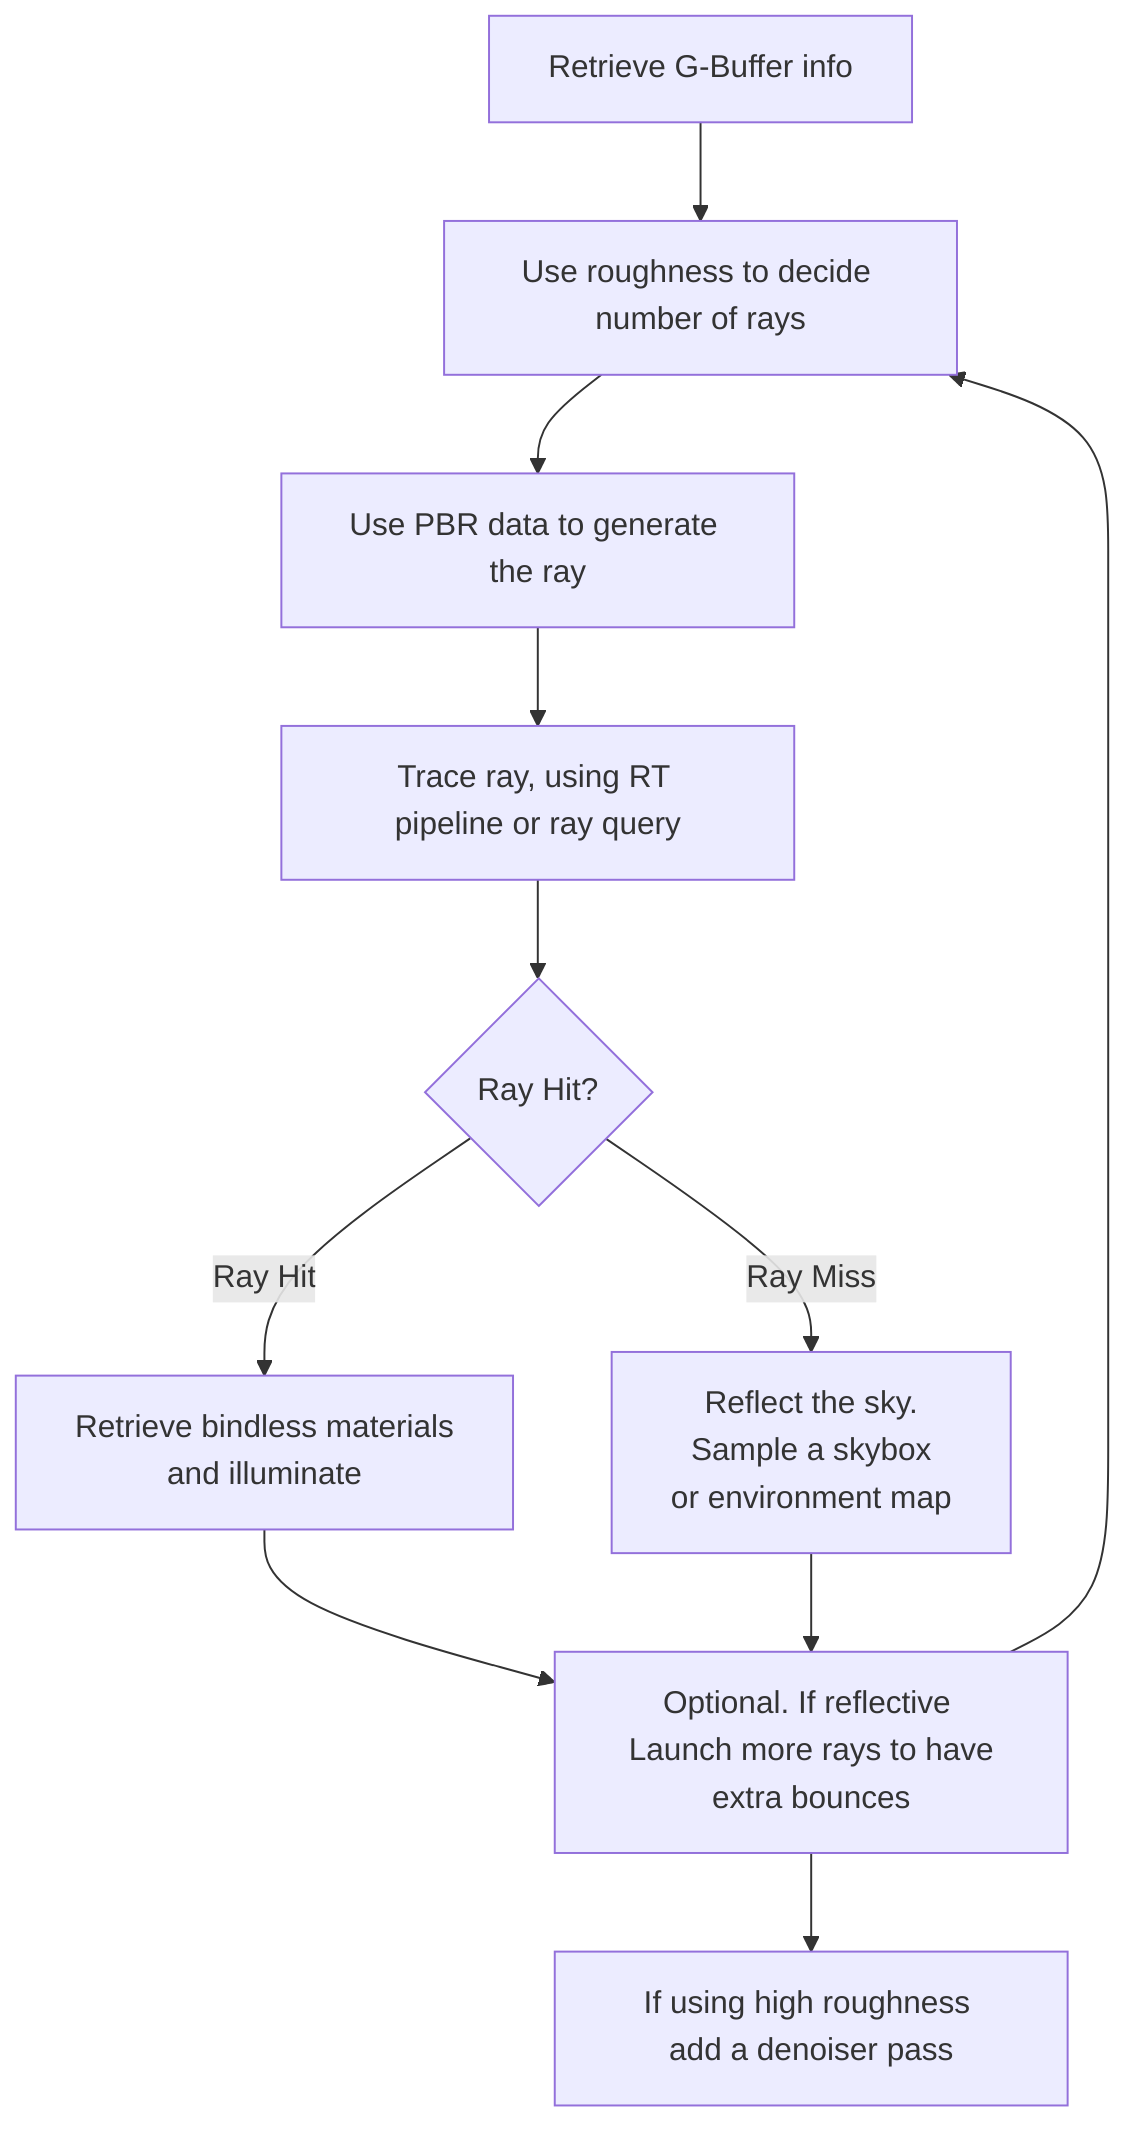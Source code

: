 graph TD;
    gbuffer[Retrieve G-Buffer info]
    roughness[Use roughness to decide number of rays]
    generate[Use PBR data to generate the ray]
    trace[Trace ray, using RT pipeline or ray query]
    Hit{Ray Hit?}
    illuminate[Retrieve bindless materials <br> and illuminate]
    skybox[Reflect the sky. <br> Sample a skybox <br> or environment map]
    denoise[If using high roughness add a denoiser pass]
    relaunch[Optional. If reflective <br> Launch more rays to have extra bounces]

    gbuffer-->roughness;
    roughness-->generate;
    generate-->trace;
    trace-->Hit;
    Hit-->|Ray Hit| illuminate;
    Hit-->|Ray Miss| skybox;
    illuminate-->relaunch
    skybox-->relaunch
    relaunch-->roughness
    relaunch-->denoise